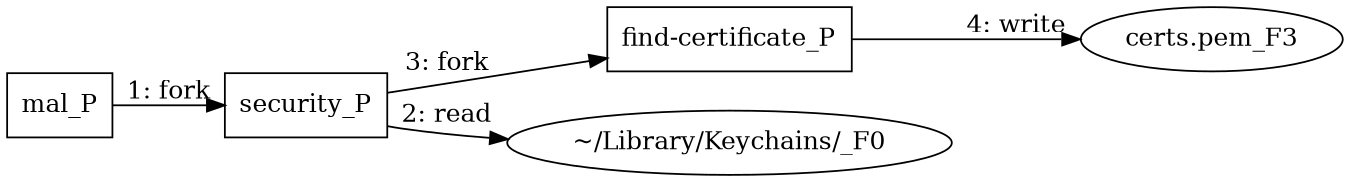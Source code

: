 digraph "T1555.001" {
rankdir="LR"
size="9"
fixedsize="false"
splines="true"
nodesep=0.3
ranksep=0
fontsize=10
overlap="scalexy"
engine= "neato"
	"mal_P" [node_type=Process shape=box]
	"security_P" [node_type=Process shape=box]
	"find-certificate_P" [node_type=Process shape=box]
	"~/Library/Keychains/_F0" [node_type=File shape=ellipse]
	"certs.pem_F3" [node_type=File shape=ellipse]
	"mal_P" -> "security_P" [label="1: fork"]
	"security_P" -> "~/Library/Keychains/_F0" [label="2: read"]
	"security_P" -> "find-certificate_P" [label="3: fork"]
	"find-certificate_P" -> "certs.pem_F3" [label="4: write"]
}
